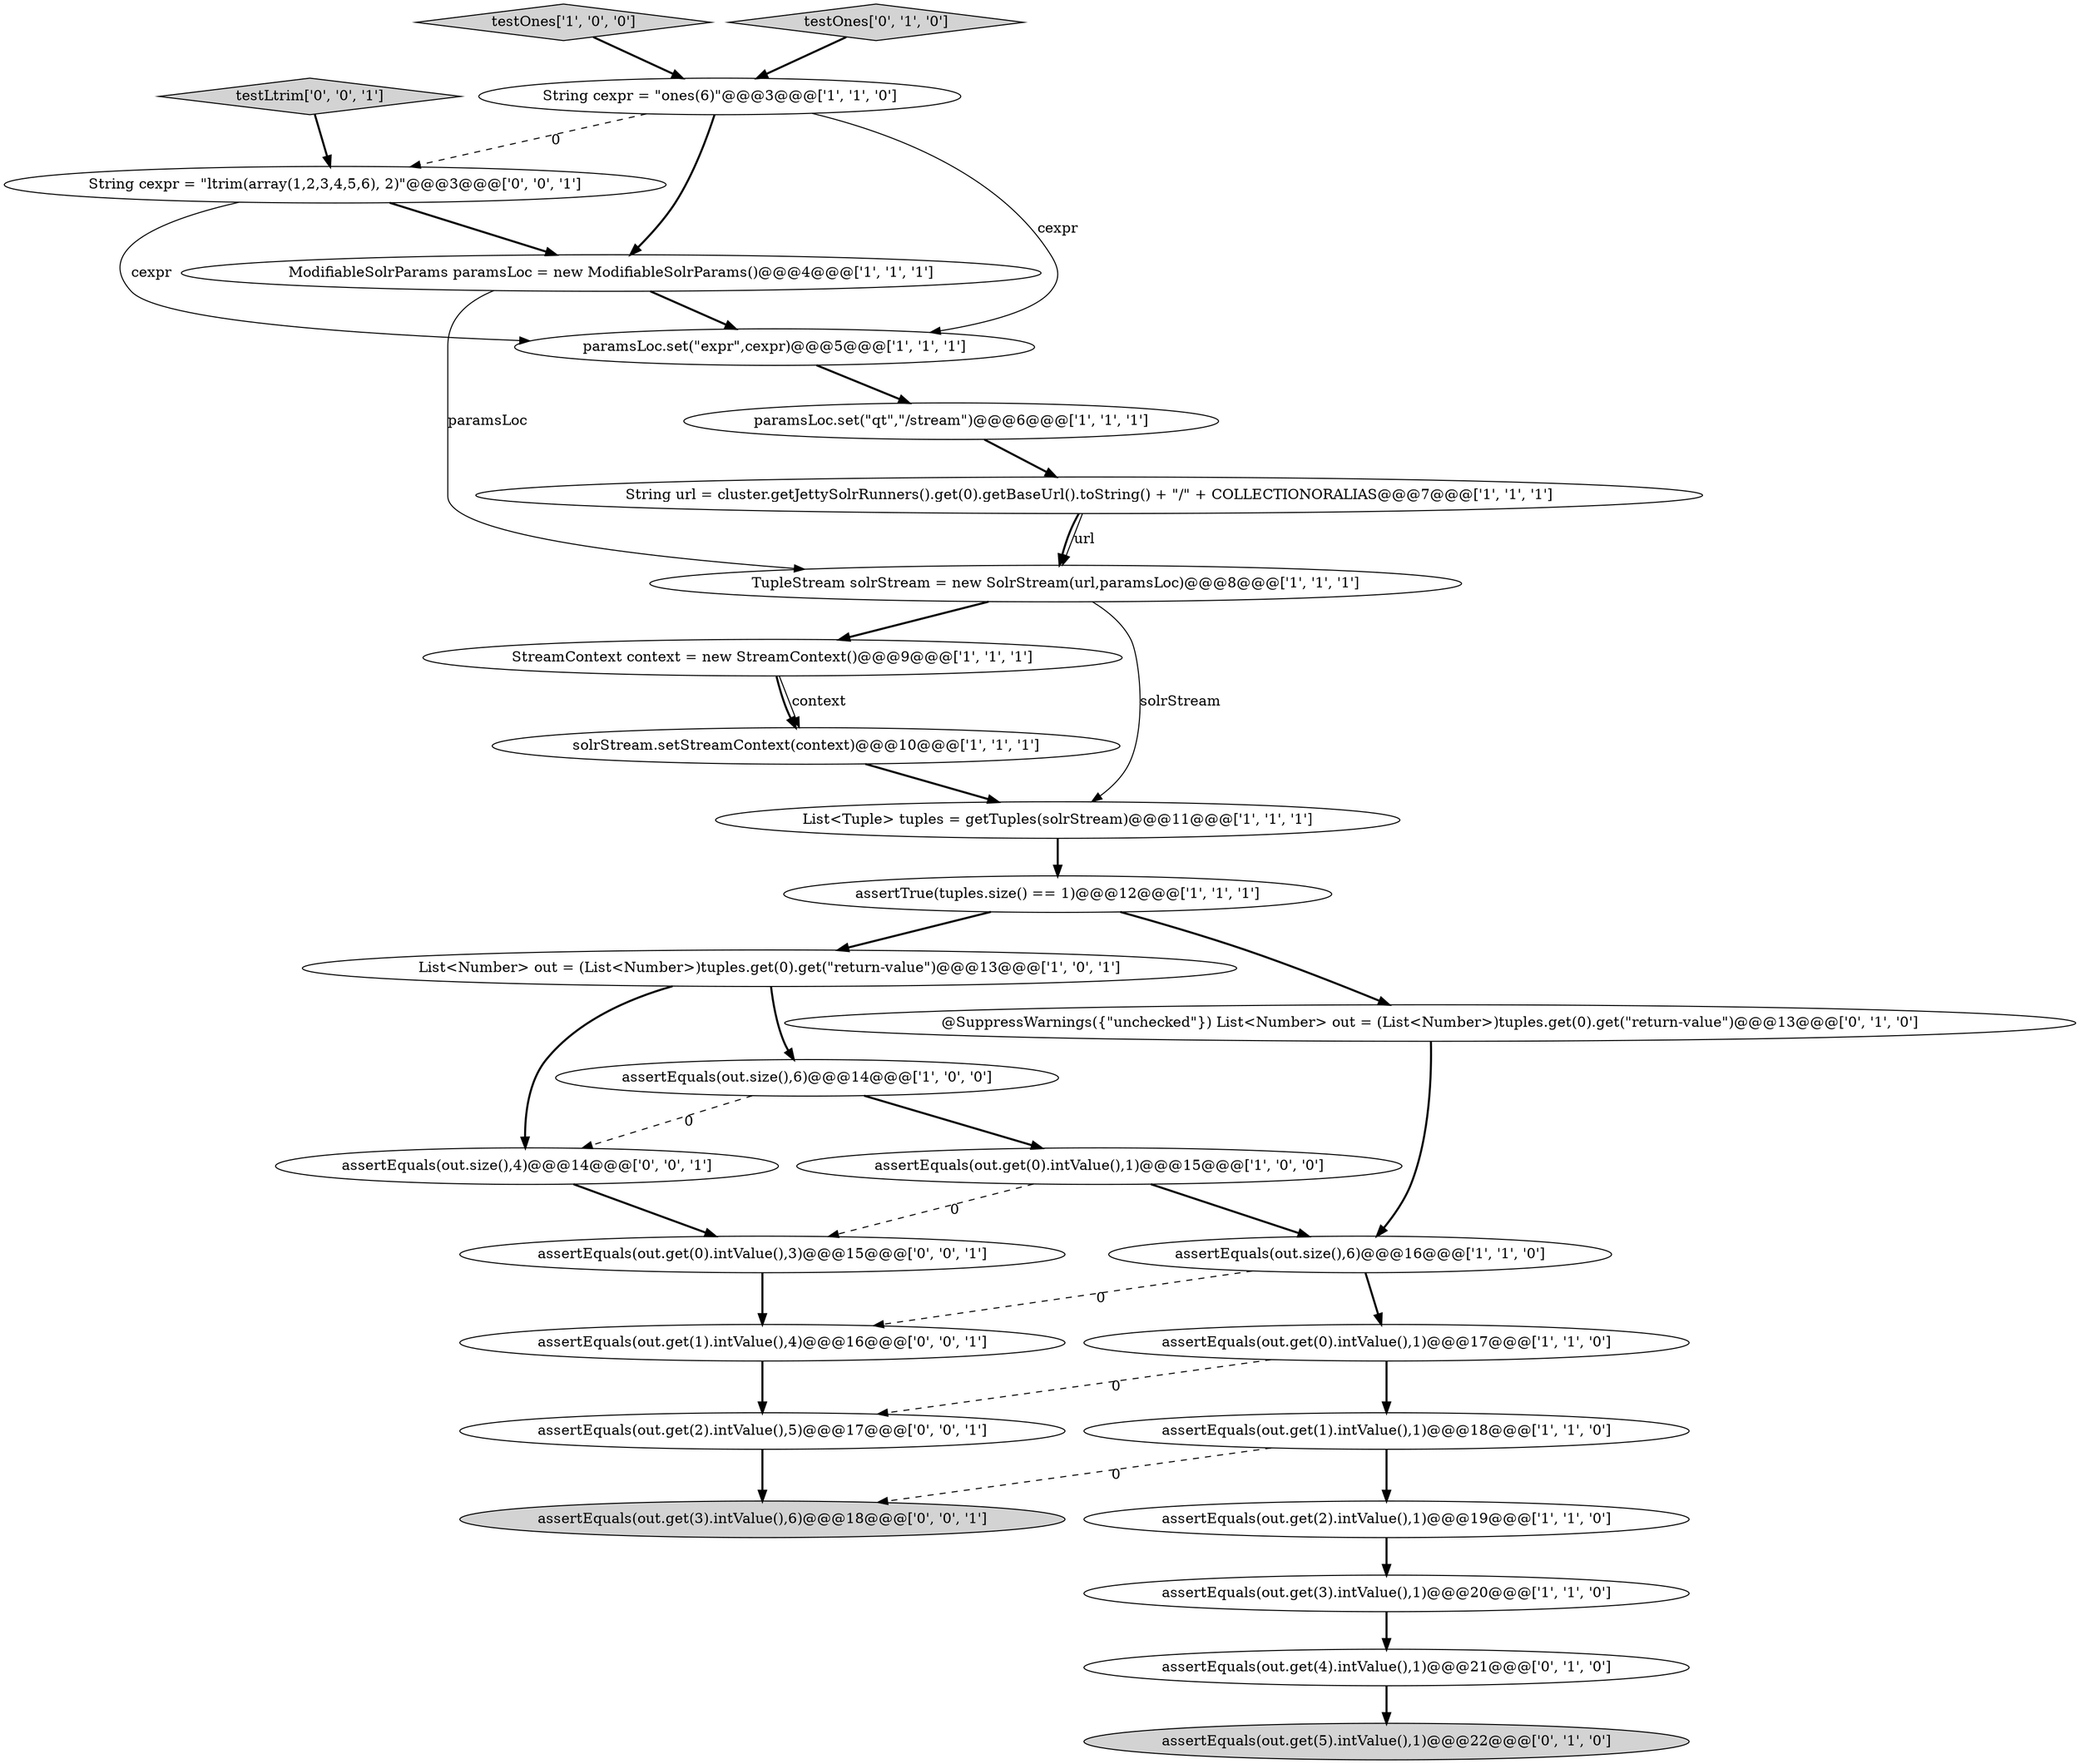 digraph {
8 [style = filled, label = "assertEquals(out.size(),6)@@@16@@@['1', '1', '0']", fillcolor = white, shape = ellipse image = "AAA0AAABBB1BBB"];
18 [style = filled, label = "ModifiableSolrParams paramsLoc = new ModifiableSolrParams()@@@4@@@['1', '1', '1']", fillcolor = white, shape = ellipse image = "AAA0AAABBB1BBB"];
4 [style = filled, label = "assertEquals(out.get(2).intValue(),1)@@@19@@@['1', '1', '0']", fillcolor = white, shape = ellipse image = "AAA0AAABBB1BBB"];
25 [style = filled, label = "assertEquals(out.size(),4)@@@14@@@['0', '0', '1']", fillcolor = white, shape = ellipse image = "AAA0AAABBB3BBB"];
27 [style = filled, label = "assertEquals(out.get(2).intValue(),5)@@@17@@@['0', '0', '1']", fillcolor = white, shape = ellipse image = "AAA0AAABBB3BBB"];
15 [style = filled, label = "StreamContext context = new StreamContext()@@@9@@@['1', '1', '1']", fillcolor = white, shape = ellipse image = "AAA0AAABBB1BBB"];
1 [style = filled, label = "assertEquals(out.get(0).intValue(),1)@@@15@@@['1', '0', '0']", fillcolor = white, shape = ellipse image = "AAA0AAABBB1BBB"];
13 [style = filled, label = "String cexpr = \"ones(6)\"@@@3@@@['1', '1', '0']", fillcolor = white, shape = ellipse image = "AAA0AAABBB1BBB"];
20 [style = filled, label = "assertEquals(out.get(4).intValue(),1)@@@21@@@['0', '1', '0']", fillcolor = white, shape = ellipse image = "AAA0AAABBB2BBB"];
5 [style = filled, label = "testOnes['1', '0', '0']", fillcolor = lightgray, shape = diamond image = "AAA0AAABBB1BBB"];
7 [style = filled, label = "paramsLoc.set(\"qt\",\"/stream\")@@@6@@@['1', '1', '1']", fillcolor = white, shape = ellipse image = "AAA0AAABBB1BBB"];
0 [style = filled, label = "assertEquals(out.get(0).intValue(),1)@@@17@@@['1', '1', '0']", fillcolor = white, shape = ellipse image = "AAA0AAABBB1BBB"];
17 [style = filled, label = "solrStream.setStreamContext(context)@@@10@@@['1', '1', '1']", fillcolor = white, shape = ellipse image = "AAA0AAABBB1BBB"];
6 [style = filled, label = "List<Tuple> tuples = getTuples(solrStream)@@@11@@@['1', '1', '1']", fillcolor = white, shape = ellipse image = "AAA0AAABBB1BBB"];
11 [style = filled, label = "assertEquals(out.get(3).intValue(),1)@@@20@@@['1', '1', '0']", fillcolor = white, shape = ellipse image = "AAA0AAABBB1BBB"];
16 [style = filled, label = "paramsLoc.set(\"expr\",cexpr)@@@5@@@['1', '1', '1']", fillcolor = white, shape = ellipse image = "AAA0AAABBB1BBB"];
3 [style = filled, label = "assertTrue(tuples.size() == 1)@@@12@@@['1', '1', '1']", fillcolor = white, shape = ellipse image = "AAA0AAABBB1BBB"];
12 [style = filled, label = "TupleStream solrStream = new SolrStream(url,paramsLoc)@@@8@@@['1', '1', '1']", fillcolor = white, shape = ellipse image = "AAA0AAABBB1BBB"];
24 [style = filled, label = "testLtrim['0', '0', '1']", fillcolor = lightgray, shape = diamond image = "AAA0AAABBB3BBB"];
29 [style = filled, label = "String cexpr = \"ltrim(array(1,2,3,4,5,6), 2)\"@@@3@@@['0', '0', '1']", fillcolor = white, shape = ellipse image = "AAA0AAABBB3BBB"];
9 [style = filled, label = "assertEquals(out.get(1).intValue(),1)@@@18@@@['1', '1', '0']", fillcolor = white, shape = ellipse image = "AAA0AAABBB1BBB"];
21 [style = filled, label = "testOnes['0', '1', '0']", fillcolor = lightgray, shape = diamond image = "AAA0AAABBB2BBB"];
22 [style = filled, label = "@SuppressWarnings({\"unchecked\"}) List<Number> out = (List<Number>)tuples.get(0).get(\"return-value\")@@@13@@@['0', '1', '0']", fillcolor = white, shape = ellipse image = "AAA0AAABBB2BBB"];
14 [style = filled, label = "String url = cluster.getJettySolrRunners().get(0).getBaseUrl().toString() + \"/\" + COLLECTIONORALIAS@@@7@@@['1', '1', '1']", fillcolor = white, shape = ellipse image = "AAA0AAABBB1BBB"];
23 [style = filled, label = "assertEquals(out.get(3).intValue(),6)@@@18@@@['0', '0', '1']", fillcolor = lightgray, shape = ellipse image = "AAA0AAABBB3BBB"];
26 [style = filled, label = "assertEquals(out.get(1).intValue(),4)@@@16@@@['0', '0', '1']", fillcolor = white, shape = ellipse image = "AAA0AAABBB3BBB"];
28 [style = filled, label = "assertEquals(out.get(0).intValue(),3)@@@15@@@['0', '0', '1']", fillcolor = white, shape = ellipse image = "AAA0AAABBB3BBB"];
10 [style = filled, label = "assertEquals(out.size(),6)@@@14@@@['1', '0', '0']", fillcolor = white, shape = ellipse image = "AAA0AAABBB1BBB"];
19 [style = filled, label = "assertEquals(out.get(5).intValue(),1)@@@22@@@['0', '1', '0']", fillcolor = lightgray, shape = ellipse image = "AAA0AAABBB2BBB"];
2 [style = filled, label = "List<Number> out = (List<Number>)tuples.get(0).get(\"return-value\")@@@13@@@['1', '0', '1']", fillcolor = white, shape = ellipse image = "AAA0AAABBB1BBB"];
6->3 [style = bold, label=""];
11->20 [style = bold, label=""];
0->9 [style = bold, label=""];
25->28 [style = bold, label=""];
1->8 [style = bold, label=""];
17->6 [style = bold, label=""];
14->12 [style = solid, label="url"];
13->29 [style = dashed, label="0"];
9->4 [style = bold, label=""];
12->15 [style = bold, label=""];
16->7 [style = bold, label=""];
28->26 [style = bold, label=""];
12->6 [style = solid, label="solrStream"];
24->29 [style = bold, label=""];
0->27 [style = dashed, label="0"];
1->28 [style = dashed, label="0"];
18->12 [style = solid, label="paramsLoc"];
2->10 [style = bold, label=""];
3->22 [style = bold, label=""];
9->23 [style = dashed, label="0"];
29->18 [style = bold, label=""];
7->14 [style = bold, label=""];
8->0 [style = bold, label=""];
22->8 [style = bold, label=""];
26->27 [style = bold, label=""];
15->17 [style = bold, label=""];
13->16 [style = solid, label="cexpr"];
3->2 [style = bold, label=""];
15->17 [style = solid, label="context"];
5->13 [style = bold, label=""];
14->12 [style = bold, label=""];
27->23 [style = bold, label=""];
4->11 [style = bold, label=""];
10->1 [style = bold, label=""];
20->19 [style = bold, label=""];
2->25 [style = bold, label=""];
10->25 [style = dashed, label="0"];
29->16 [style = solid, label="cexpr"];
13->18 [style = bold, label=""];
21->13 [style = bold, label=""];
8->26 [style = dashed, label="0"];
18->16 [style = bold, label=""];
}
